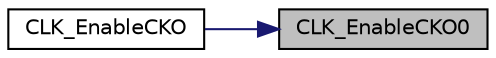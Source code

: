 digraph "CLK_EnableCKO0"
{
 // LATEX_PDF_SIZE
  edge [fontname="Helvetica",fontsize="10",labelfontname="Helvetica",labelfontsize="10"];
  node [fontname="Helvetica",fontsize="10",shape=record];
  rankdir="RL";
  Node1 [label="CLK_EnableCKO0",height=0.2,width=0.4,color="black", fillcolor="grey75", style="filled", fontcolor="black",tooltip="This function enable frequency divider module clock, enable frequency divider clock function and conf..."];
  Node1 -> Node2 [dir="back",color="midnightblue",fontsize="10",style="solid",fontname="Helvetica"];
  Node2 [label="CLK_EnableCKO",height=0.2,width=0.4,color="black", fillcolor="white", style="filled",URL="$d5/d72/group___n_a_n_o1_x2___c_l_k___e_x_p_o_r_t_e_d___f_u_n_c_t_i_o_n_s.html#ga5241b9593cac6dd5412d350c0e571e51",tooltip="This function enable frequency divider module clock, enable frequency divider clock function and conf..."];
}
